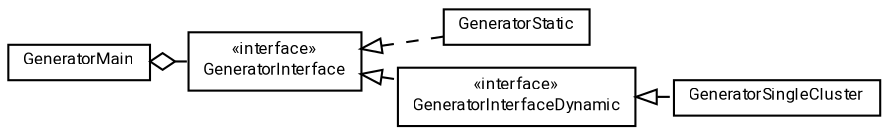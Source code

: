 #!/usr/local/bin/dot
#
# Class diagram 
# Generated by UMLGraph version R5_7_2-60-g0e99a6 (http://www.spinellis.gr/umlgraph/)
#

digraph G {
	graph [fontnames="svg"]
	edge [fontname="Roboto",fontsize=7,labelfontname="Roboto",labelfontsize=7,color="black"];
	node [fontname="Roboto",fontcolor="black",fontsize=8,shape=plaintext,margin=0,width=0,height=0];
	nodesep=0.15;
	ranksep=0.25;
	rankdir=LR;
	// de.lmu.ifi.dbs.elki.data.synthetic.bymodel.GeneratorStatic
	c564814 [label=<<table title="de.lmu.ifi.dbs.elki.data.synthetic.bymodel.GeneratorStatic" border="0" cellborder="1" cellspacing="0" cellpadding="2" href="GeneratorStatic.html" target="_parent">
		<tr><td><table border="0" cellspacing="0" cellpadding="1">
		<tr><td align="center" balign="center"> <font face="Roboto">GeneratorStatic</font> </td></tr>
		</table></td></tr>
		</table>>, URL="GeneratorStatic.html"];
	// de.lmu.ifi.dbs.elki.data.synthetic.bymodel.GeneratorSingleCluster
	c564815 [label=<<table title="de.lmu.ifi.dbs.elki.data.synthetic.bymodel.GeneratorSingleCluster" border="0" cellborder="1" cellspacing="0" cellpadding="2" href="GeneratorSingleCluster.html" target="_parent">
		<tr><td><table border="0" cellspacing="0" cellpadding="1">
		<tr><td align="center" balign="center"> <font face="Roboto">GeneratorSingleCluster</font> </td></tr>
		</table></td></tr>
		</table>>, URL="GeneratorSingleCluster.html"];
	// de.lmu.ifi.dbs.elki.data.synthetic.bymodel.GeneratorMain
	c564816 [label=<<table title="de.lmu.ifi.dbs.elki.data.synthetic.bymodel.GeneratorMain" border="0" cellborder="1" cellspacing="0" cellpadding="2" href="GeneratorMain.html" target="_parent">
		<tr><td><table border="0" cellspacing="0" cellpadding="1">
		<tr><td align="center" balign="center"> <font face="Roboto">GeneratorMain</font> </td></tr>
		</table></td></tr>
		</table>>, URL="GeneratorMain.html"];
	// de.lmu.ifi.dbs.elki.data.synthetic.bymodel.GeneratorInterfaceDynamic
	c564821 [label=<<table title="de.lmu.ifi.dbs.elki.data.synthetic.bymodel.GeneratorInterfaceDynamic" border="0" cellborder="1" cellspacing="0" cellpadding="2" href="GeneratorInterfaceDynamic.html" target="_parent">
		<tr><td><table border="0" cellspacing="0" cellpadding="1">
		<tr><td align="center" balign="center"> &#171;interface&#187; </td></tr>
		<tr><td align="center" balign="center"> <font face="Roboto">GeneratorInterfaceDynamic</font> </td></tr>
		</table></td></tr>
		</table>>, URL="GeneratorInterfaceDynamic.html"];
	// de.lmu.ifi.dbs.elki.data.synthetic.bymodel.GeneratorInterface
	c564822 [label=<<table title="de.lmu.ifi.dbs.elki.data.synthetic.bymodel.GeneratorInterface" border="0" cellborder="1" cellspacing="0" cellpadding="2" href="GeneratorInterface.html" target="_parent">
		<tr><td><table border="0" cellspacing="0" cellpadding="1">
		<tr><td align="center" balign="center"> &#171;interface&#187; </td></tr>
		<tr><td align="center" balign="center"> <font face="Roboto">GeneratorInterface</font> </td></tr>
		</table></td></tr>
		</table>>, URL="GeneratorInterface.html"];
	// de.lmu.ifi.dbs.elki.data.synthetic.bymodel.GeneratorStatic implements de.lmu.ifi.dbs.elki.data.synthetic.bymodel.GeneratorInterface
	c564822 -> c564814 [arrowtail=empty,style=dashed,dir=back,weight=9];
	// de.lmu.ifi.dbs.elki.data.synthetic.bymodel.GeneratorSingleCluster implements de.lmu.ifi.dbs.elki.data.synthetic.bymodel.GeneratorInterfaceDynamic
	c564821 -> c564815 [arrowtail=empty,style=dashed,dir=back,weight=9];
	// de.lmu.ifi.dbs.elki.data.synthetic.bymodel.GeneratorMain has de.lmu.ifi.dbs.elki.data.synthetic.bymodel.GeneratorInterface
	c564816 -> c564822 [arrowhead=none,arrowtail=ediamond,dir=back,weight=4];
	// de.lmu.ifi.dbs.elki.data.synthetic.bymodel.GeneratorInterfaceDynamic implements de.lmu.ifi.dbs.elki.data.synthetic.bymodel.GeneratorInterface
	c564822 -> c564821 [arrowtail=empty,style=dashed,dir=back,weight=9];
}

